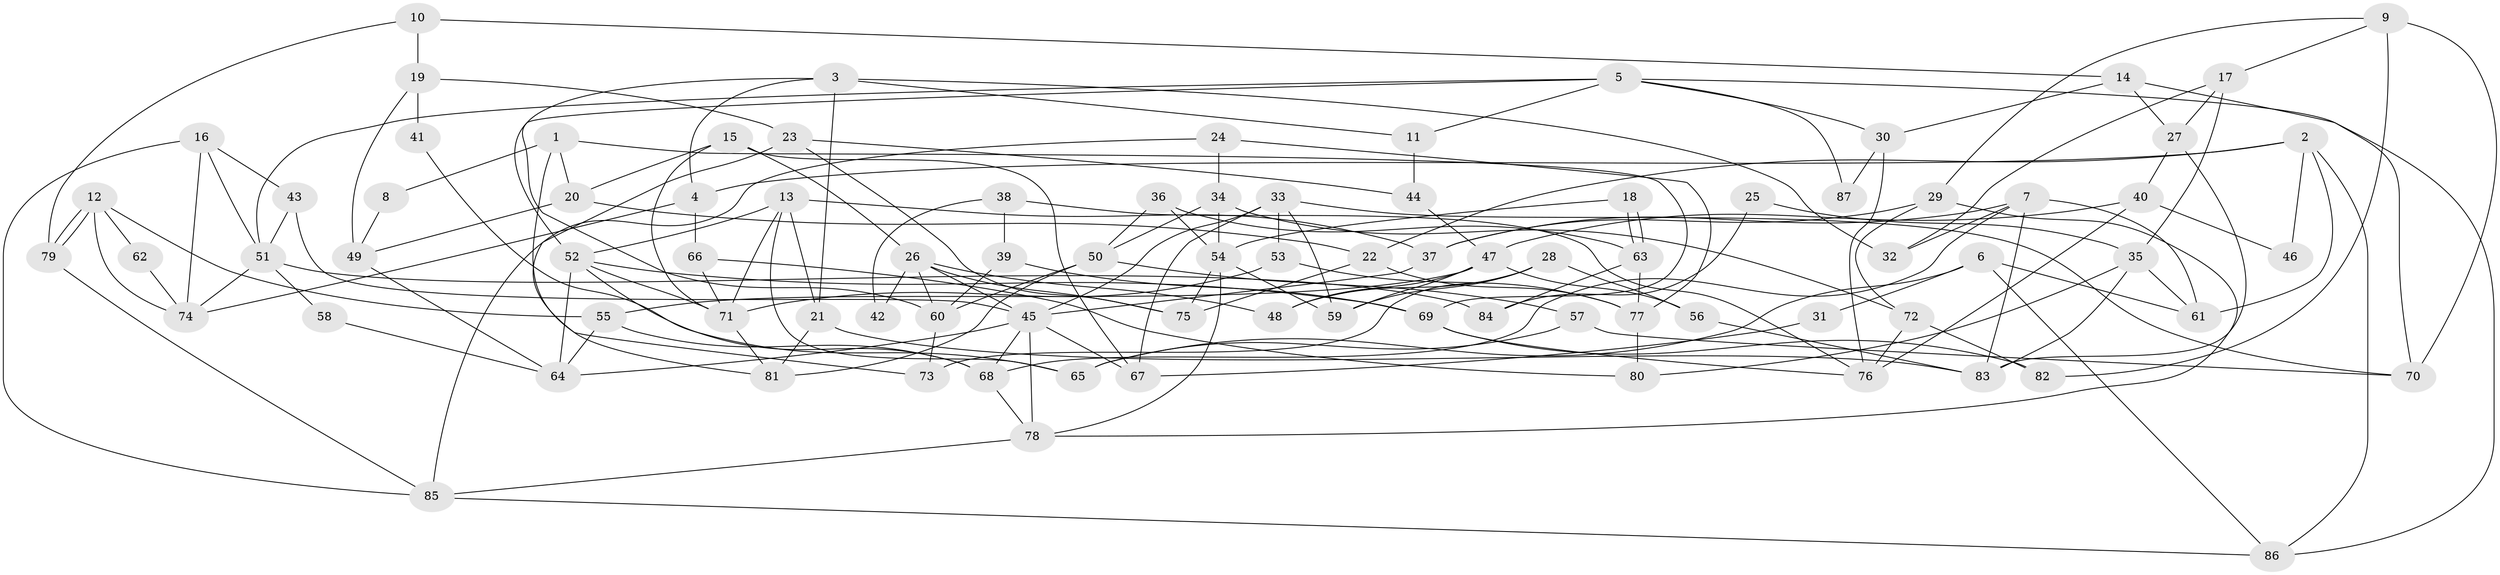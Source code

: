 // coarse degree distribution, {7: 0.14814814814814814, 8: 0.05555555555555555, 4: 0.18518518518518517, 5: 0.12962962962962962, 3: 0.2037037037037037, 6: 0.2037037037037037, 2: 0.07407407407407407}
// Generated by graph-tools (version 1.1) at 2025/41/03/06/25 10:41:58]
// undirected, 87 vertices, 174 edges
graph export_dot {
graph [start="1"]
  node [color=gray90,style=filled];
  1;
  2;
  3;
  4;
  5;
  6;
  7;
  8;
  9;
  10;
  11;
  12;
  13;
  14;
  15;
  16;
  17;
  18;
  19;
  20;
  21;
  22;
  23;
  24;
  25;
  26;
  27;
  28;
  29;
  30;
  31;
  32;
  33;
  34;
  35;
  36;
  37;
  38;
  39;
  40;
  41;
  42;
  43;
  44;
  45;
  46;
  47;
  48;
  49;
  50;
  51;
  52;
  53;
  54;
  55;
  56;
  57;
  58;
  59;
  60;
  61;
  62;
  63;
  64;
  65;
  66;
  67;
  68;
  69;
  70;
  71;
  72;
  73;
  74;
  75;
  76;
  77;
  78;
  79;
  80;
  81;
  82;
  83;
  84;
  85;
  86;
  87;
  1 -- 73;
  1 -- 20;
  1 -- 8;
  1 -- 69;
  2 -- 4;
  2 -- 22;
  2 -- 46;
  2 -- 61;
  2 -- 86;
  3 -- 21;
  3 -- 32;
  3 -- 4;
  3 -- 11;
  3 -- 60;
  4 -- 74;
  4 -- 66;
  5 -- 52;
  5 -- 51;
  5 -- 11;
  5 -- 30;
  5 -- 86;
  5 -- 87;
  6 -- 65;
  6 -- 86;
  6 -- 31;
  6 -- 61;
  7 -- 37;
  7 -- 61;
  7 -- 32;
  7 -- 68;
  7 -- 83;
  8 -- 49;
  9 -- 70;
  9 -- 29;
  9 -- 17;
  9 -- 82;
  10 -- 79;
  10 -- 14;
  10 -- 19;
  11 -- 44;
  12 -- 79;
  12 -- 79;
  12 -- 55;
  12 -- 62;
  12 -- 74;
  13 -- 21;
  13 -- 52;
  13 -- 37;
  13 -- 65;
  13 -- 71;
  14 -- 30;
  14 -- 27;
  14 -- 70;
  15 -- 71;
  15 -- 26;
  15 -- 20;
  15 -- 67;
  16 -- 85;
  16 -- 74;
  16 -- 43;
  16 -- 51;
  17 -- 35;
  17 -- 27;
  17 -- 32;
  18 -- 63;
  18 -- 63;
  18 -- 54;
  19 -- 23;
  19 -- 41;
  19 -- 49;
  20 -- 49;
  20 -- 22;
  21 -- 81;
  21 -- 83;
  22 -- 75;
  22 -- 77;
  23 -- 44;
  23 -- 75;
  23 -- 81;
  24 -- 34;
  24 -- 77;
  24 -- 85;
  25 -- 84;
  25 -- 35;
  26 -- 45;
  26 -- 60;
  26 -- 42;
  26 -- 48;
  26 -- 75;
  27 -- 83;
  27 -- 40;
  28 -- 48;
  28 -- 59;
  28 -- 56;
  28 -- 73;
  29 -- 37;
  29 -- 78;
  29 -- 72;
  30 -- 76;
  30 -- 87;
  31 -- 67;
  33 -- 45;
  33 -- 67;
  33 -- 53;
  33 -- 59;
  33 -- 70;
  34 -- 72;
  34 -- 54;
  34 -- 50;
  35 -- 61;
  35 -- 83;
  35 -- 80;
  36 -- 63;
  36 -- 50;
  36 -- 54;
  37 -- 45;
  38 -- 39;
  38 -- 76;
  38 -- 42;
  39 -- 69;
  39 -- 60;
  40 -- 47;
  40 -- 46;
  40 -- 76;
  41 -- 65;
  43 -- 45;
  43 -- 51;
  44 -- 47;
  45 -- 68;
  45 -- 78;
  45 -- 64;
  45 -- 67;
  47 -- 59;
  47 -- 55;
  47 -- 48;
  47 -- 56;
  49 -- 64;
  50 -- 81;
  50 -- 57;
  50 -- 60;
  51 -- 58;
  51 -- 74;
  51 -- 84;
  52 -- 69;
  52 -- 71;
  52 -- 64;
  52 -- 68;
  53 -- 71;
  53 -- 77;
  54 -- 78;
  54 -- 59;
  54 -- 75;
  55 -- 64;
  55 -- 68;
  56 -- 83;
  57 -- 70;
  57 -- 65;
  58 -- 64;
  60 -- 73;
  62 -- 74;
  63 -- 77;
  63 -- 84;
  66 -- 80;
  66 -- 71;
  68 -- 78;
  69 -- 82;
  69 -- 76;
  71 -- 81;
  72 -- 76;
  72 -- 82;
  77 -- 80;
  78 -- 85;
  79 -- 85;
  85 -- 86;
}
